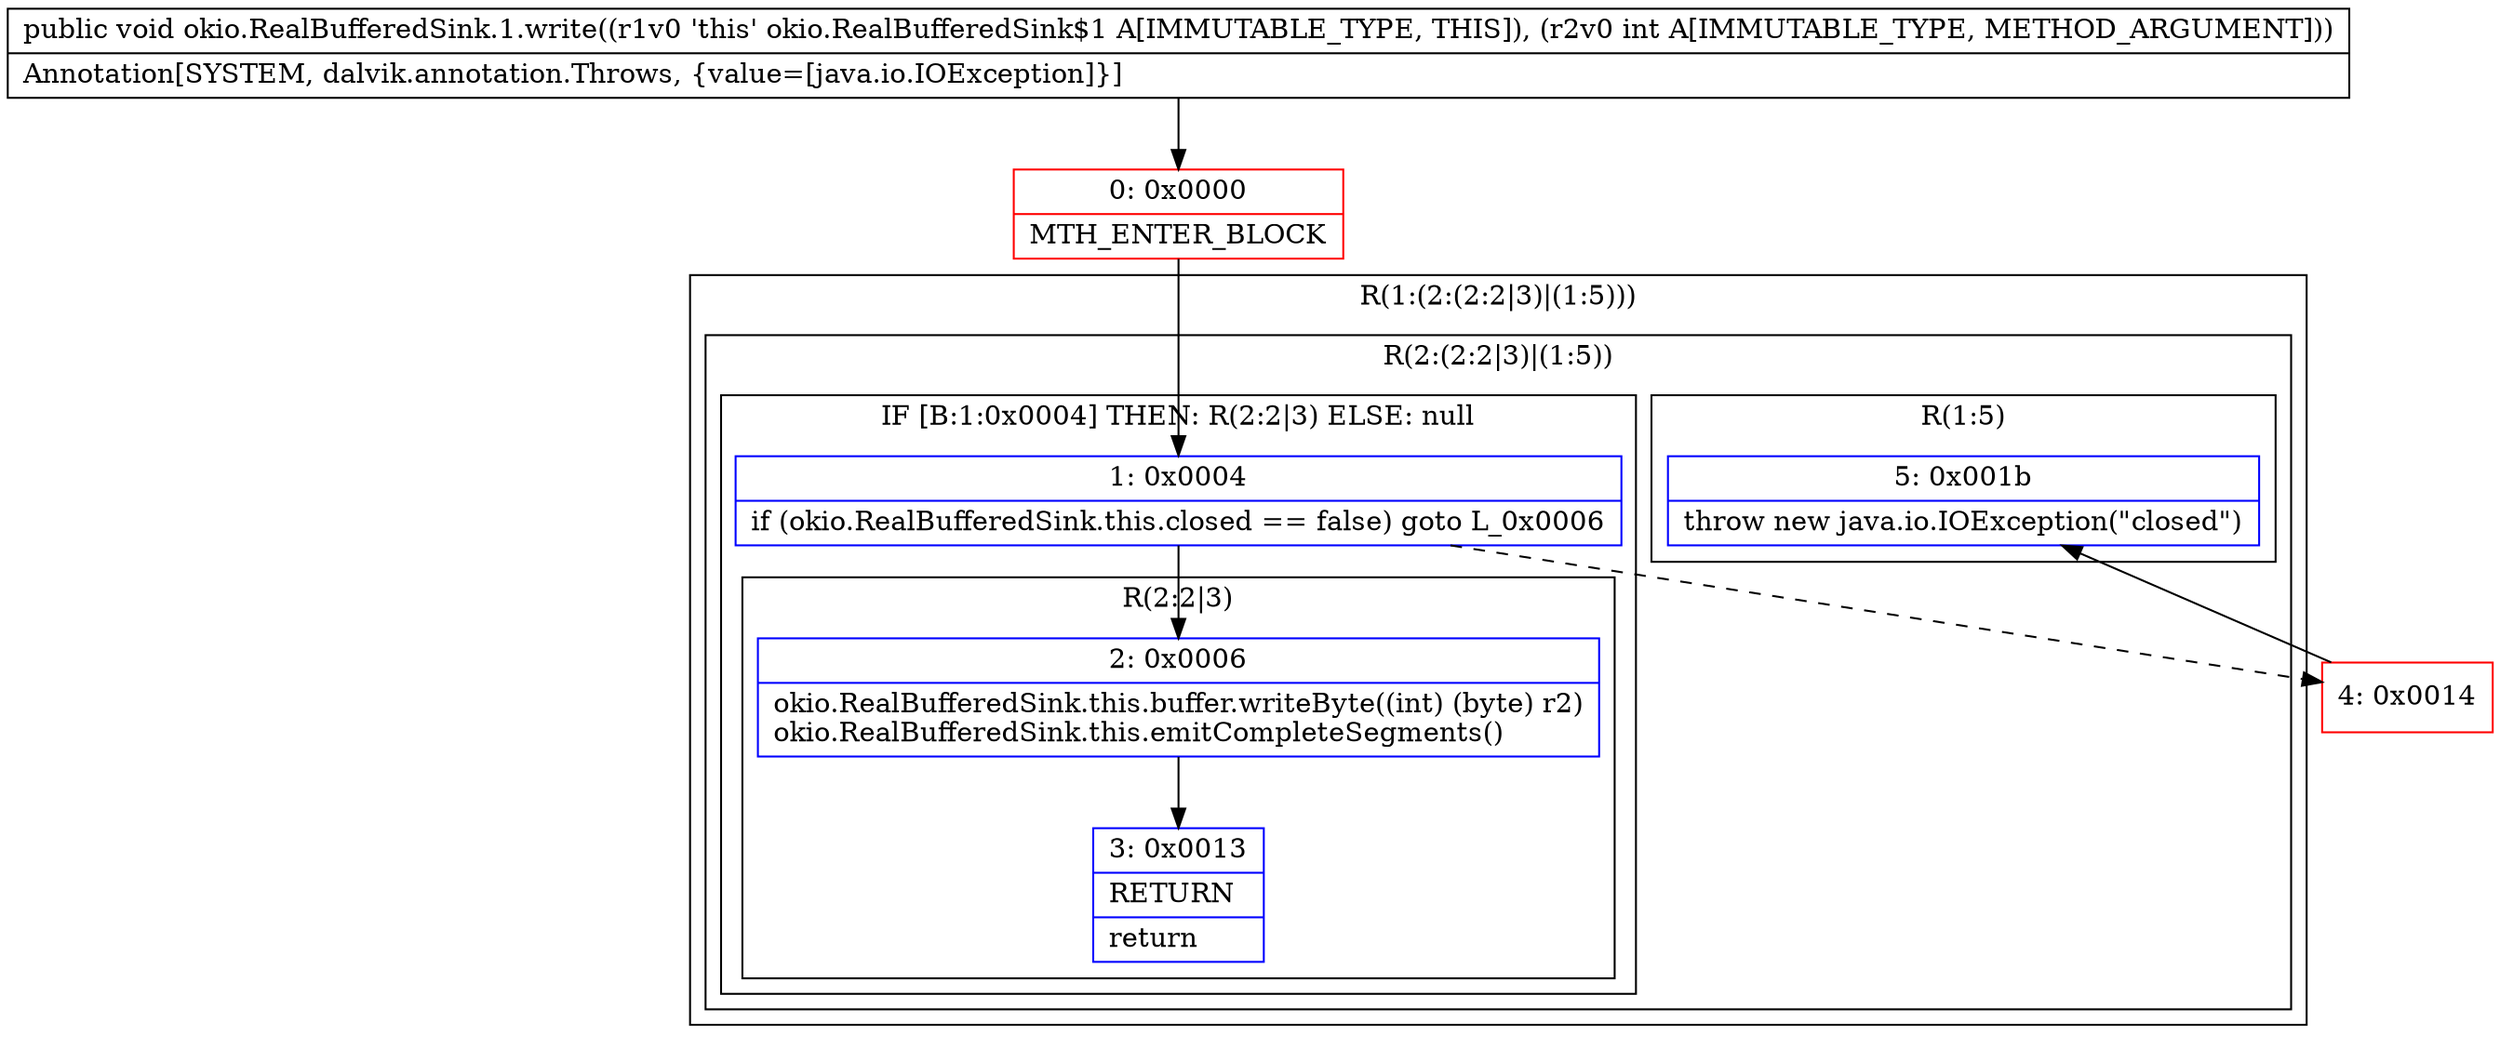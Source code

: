 digraph "CFG forokio.RealBufferedSink.1.write(I)V" {
subgraph cluster_Region_1430401456 {
label = "R(1:(2:(2:2|3)|(1:5)))";
node [shape=record,color=blue];
subgraph cluster_Region_912146326 {
label = "R(2:(2:2|3)|(1:5))";
node [shape=record,color=blue];
subgraph cluster_IfRegion_795239322 {
label = "IF [B:1:0x0004] THEN: R(2:2|3) ELSE: null";
node [shape=record,color=blue];
Node_1 [shape=record,label="{1\:\ 0x0004|if (okio.RealBufferedSink.this.closed == false) goto L_0x0006\l}"];
subgraph cluster_Region_715202159 {
label = "R(2:2|3)";
node [shape=record,color=blue];
Node_2 [shape=record,label="{2\:\ 0x0006|okio.RealBufferedSink.this.buffer.writeByte((int) (byte) r2)\lokio.RealBufferedSink.this.emitCompleteSegments()\l}"];
Node_3 [shape=record,label="{3\:\ 0x0013|RETURN\l|return\l}"];
}
}
subgraph cluster_Region_1848272186 {
label = "R(1:5)";
node [shape=record,color=blue];
Node_5 [shape=record,label="{5\:\ 0x001b|throw new java.io.IOException(\"closed\")\l}"];
}
}
}
Node_0 [shape=record,color=red,label="{0\:\ 0x0000|MTH_ENTER_BLOCK\l}"];
Node_4 [shape=record,color=red,label="{4\:\ 0x0014}"];
MethodNode[shape=record,label="{public void okio.RealBufferedSink.1.write((r1v0 'this' okio.RealBufferedSink$1 A[IMMUTABLE_TYPE, THIS]), (r2v0 int A[IMMUTABLE_TYPE, METHOD_ARGUMENT]))  | Annotation[SYSTEM, dalvik.annotation.Throws, \{value=[java.io.IOException]\}]\l}"];
MethodNode -> Node_0;
Node_1 -> Node_2;
Node_1 -> Node_4[style=dashed];
Node_2 -> Node_3;
Node_0 -> Node_1;
Node_4 -> Node_5;
}

